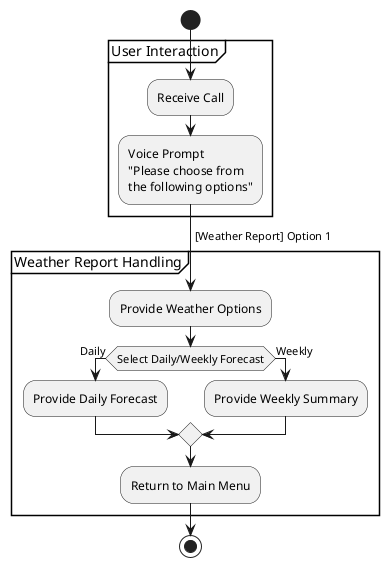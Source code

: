 @startuml
start
partition "User Interaction" {
  :Receive Call;
  :Voice Prompt\n"Please choose from\nthe following options";
  -> [Weather Report] Option 1;
}

partition "Weather Report Handling" {
  :Provide Weather Options;
  if (Select Daily/Weekly Forecast) then (Daily)
    :Provide Daily Forecast;
  else (Weekly)
    :Provide Weekly Summary;
  endif
  :Return to Main Menu;
}

stop
@enduml

